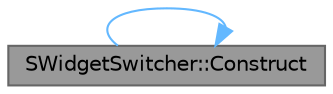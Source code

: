 digraph "SWidgetSwitcher::Construct"
{
 // INTERACTIVE_SVG=YES
 // LATEX_PDF_SIZE
  bgcolor="transparent";
  edge [fontname=Helvetica,fontsize=10,labelfontname=Helvetica,labelfontsize=10];
  node [fontname=Helvetica,fontsize=10,shape=box,height=0.2,width=0.4];
  rankdir="LR";
  Node1 [id="Node000001",label="SWidgetSwitcher::Construct",height=0.2,width=0.4,color="gray40", fillcolor="grey60", style="filled", fontcolor="black",tooltip="Constructs the widget."];
  Node1 -> Node1 [id="edge1_Node000001_Node000001",color="steelblue1",style="solid",tooltip=" "];
}
